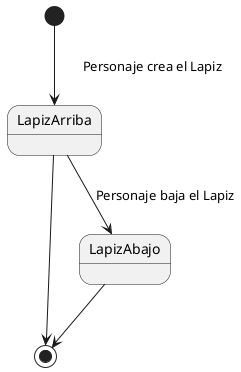 @startuml

[*] --> LapizArriba : \tPersonaje crea el Lapiz
LapizArriba -> [*]
LapizArriba --> LapizAbajo : Personaje baja el Lapiz
LapizAbajo --> [*]

@enduml